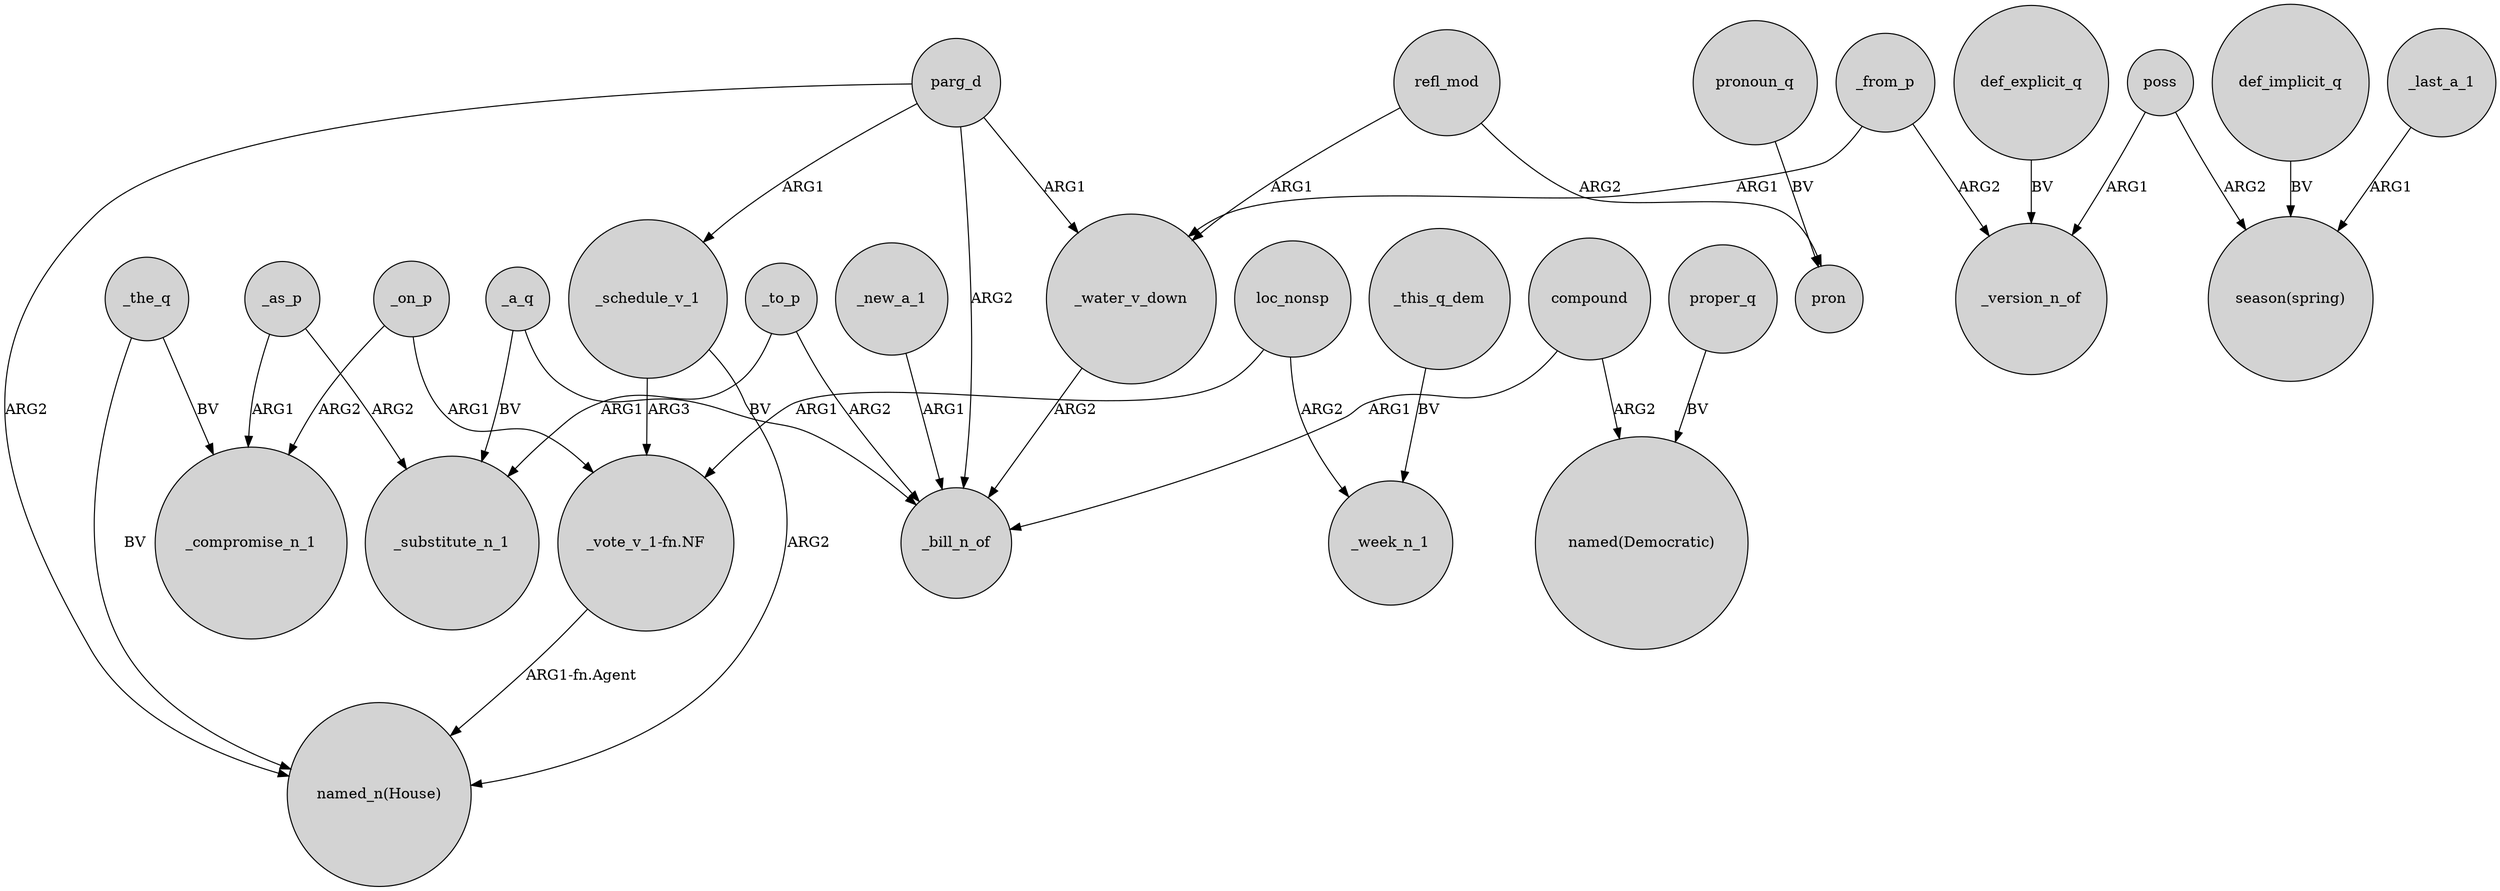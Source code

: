 digraph {
	node [shape=circle style=filled]
	_the_q -> _compromise_n_1 [label=BV]
	compound -> _bill_n_of [label=ARG1]
	_a_q -> _bill_n_of [label=BV]
	proper_q -> "named(Democratic)" [label=BV]
	_schedule_v_1 -> "named_n(House)" [label=ARG2]
	_to_p -> _bill_n_of [label=ARG2]
	poss -> _version_n_of [label=ARG1]
	parg_d -> _bill_n_of [label=ARG2]
	_the_q -> "named_n(House)" [label=BV]
	_to_p -> _substitute_n_1 [label=ARG1]
	refl_mod -> _water_v_down [label=ARG1]
	_from_p -> _water_v_down [label=ARG1]
	_as_p -> _substitute_n_1 [label=ARG2]
	_water_v_down -> _bill_n_of [label=ARG2]
	_this_q_dem -> _week_n_1 [label=BV]
	_on_p -> "_vote_v_1-fn.NF" [label=ARG1]
	loc_nonsp -> _week_n_1 [label=ARG2]
	compound -> "named(Democratic)" [label=ARG2]
	refl_mod -> pron [label=ARG2]
	pronoun_q -> pron [label=BV]
	_from_p -> _version_n_of [label=ARG2]
	_new_a_1 -> _bill_n_of [label=ARG1]
	_schedule_v_1 -> "_vote_v_1-fn.NF" [label=ARG3]
	_a_q -> _substitute_n_1 [label=BV]
	_as_p -> _compromise_n_1 [label=ARG1]
	parg_d -> "named_n(House)" [label=ARG2]
	poss -> "season(spring)" [label=ARG2]
	_last_a_1 -> "season(spring)" [label=ARG1]
	parg_d -> _water_v_down [label=ARG1]
	def_implicit_q -> "season(spring)" [label=BV]
	parg_d -> _schedule_v_1 [label=ARG1]
	loc_nonsp -> "_vote_v_1-fn.NF" [label=ARG1]
	"_vote_v_1-fn.NF" -> "named_n(House)" [label="ARG1-fn.Agent"]
	_on_p -> _compromise_n_1 [label=ARG2]
	def_explicit_q -> _version_n_of [label=BV]
}
